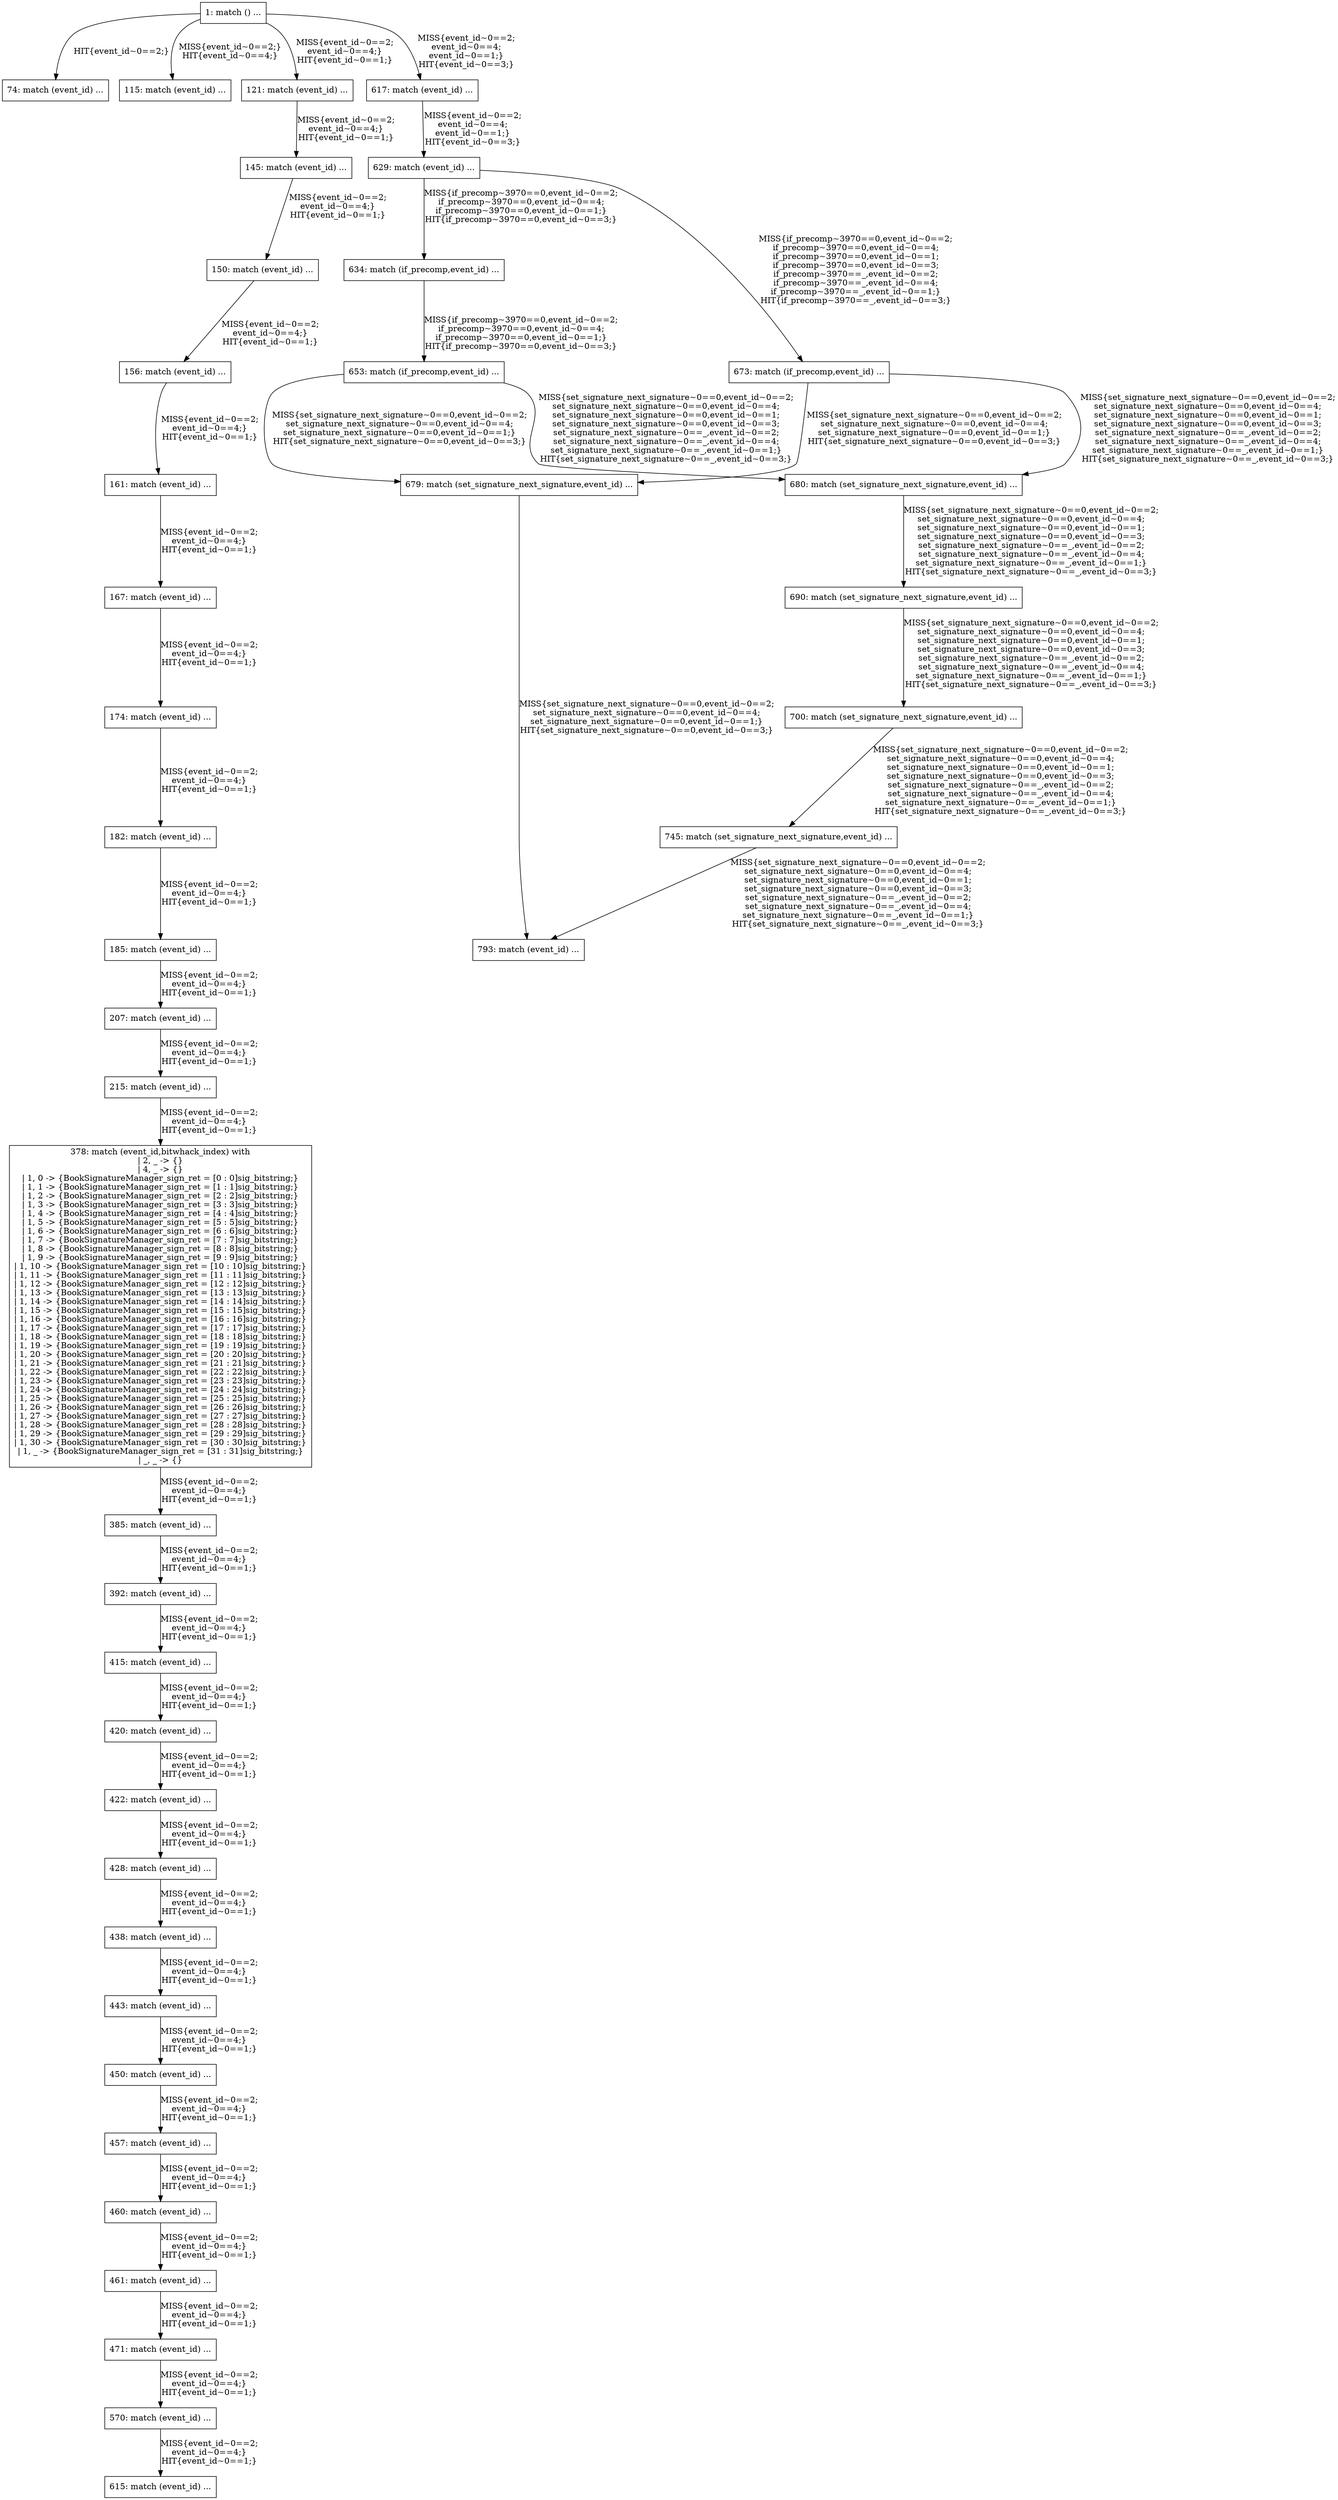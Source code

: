 digraph G {
  "1: match () ...
" [shape=box, ];
  "74: match (event_id) ...
" [shape=box, ];
  "115: match (event_id) ...
" [shape=box, ];
  "121: match (event_id) ...
" [shape=box, ];
  "145: match (event_id) ...
" [shape=box, ];
  "150: match (event_id) ...
" [shape=box, ];
  "156: match (event_id) ...
" [shape=box, ];
  "161: match (event_id) ...
" [shape=box, ];
  "167: match (event_id) ...
" [shape=box, ];
  "174: match (event_id) ...
" [shape=box, ];
  "182: match (event_id) ...
" [shape=box, ];
  "185: match (event_id) ...
" [shape=box, ];
  "207: match (event_id) ...
" [shape=box, ];
  "215: match (event_id) ...
" [shape=box, ];
  "378: match (event_id,bitwhack_index) with
| 2, _ -> {}
| 4, _ -> {}
| 1, 0 -> {BookSignatureManager_sign_ret = [0 : 0]sig_bitstring;}
| 1, 1 -> {BookSignatureManager_sign_ret = [1 : 1]sig_bitstring;}
| 1, 2 -> {BookSignatureManager_sign_ret = [2 : 2]sig_bitstring;}
| 1, 3 -> {BookSignatureManager_sign_ret = [3 : 3]sig_bitstring;}
| 1, 4 -> {BookSignatureManager_sign_ret = [4 : 4]sig_bitstring;}
| 1, 5 -> {BookSignatureManager_sign_ret = [5 : 5]sig_bitstring;}
| 1, 6 -> {BookSignatureManager_sign_ret = [6 : 6]sig_bitstring;}
| 1, 7 -> {BookSignatureManager_sign_ret = [7 : 7]sig_bitstring;}
| 1, 8 -> {BookSignatureManager_sign_ret = [8 : 8]sig_bitstring;}
| 1, 9 -> {BookSignatureManager_sign_ret = [9 : 9]sig_bitstring;}
| 1, 10 -> {BookSignatureManager_sign_ret = [10 : 10]sig_bitstring;}
| 1, 11 -> {BookSignatureManager_sign_ret = [11 : 11]sig_bitstring;}
| 1, 12 -> {BookSignatureManager_sign_ret = [12 : 12]sig_bitstring;}
| 1, 13 -> {BookSignatureManager_sign_ret = [13 : 13]sig_bitstring;}
| 1, 14 -> {BookSignatureManager_sign_ret = [14 : 14]sig_bitstring;}
| 1, 15 -> {BookSignatureManager_sign_ret = [15 : 15]sig_bitstring;}
| 1, 16 -> {BookSignatureManager_sign_ret = [16 : 16]sig_bitstring;}
| 1, 17 -> {BookSignatureManager_sign_ret = [17 : 17]sig_bitstring;}
| 1, 18 -> {BookSignatureManager_sign_ret = [18 : 18]sig_bitstring;}
| 1, 19 -> {BookSignatureManager_sign_ret = [19 : 19]sig_bitstring;}
| 1, 20 -> {BookSignatureManager_sign_ret = [20 : 20]sig_bitstring;}
| 1, 21 -> {BookSignatureManager_sign_ret = [21 : 21]sig_bitstring;}
| 1, 22 -> {BookSignatureManager_sign_ret = [22 : 22]sig_bitstring;}
| 1, 23 -> {BookSignatureManager_sign_ret = [23 : 23]sig_bitstring;}
| 1, 24 -> {BookSignatureManager_sign_ret = [24 : 24]sig_bitstring;}
| 1, 25 -> {BookSignatureManager_sign_ret = [25 : 25]sig_bitstring;}
| 1, 26 -> {BookSignatureManager_sign_ret = [26 : 26]sig_bitstring;}
| 1, 27 -> {BookSignatureManager_sign_ret = [27 : 27]sig_bitstring;}
| 1, 28 -> {BookSignatureManager_sign_ret = [28 : 28]sig_bitstring;}
| 1, 29 -> {BookSignatureManager_sign_ret = [29 : 29]sig_bitstring;}
| 1, 30 -> {BookSignatureManager_sign_ret = [30 : 30]sig_bitstring;}
| 1, _ -> {BookSignatureManager_sign_ret = [31 : 31]sig_bitstring;}
| _, _ -> {}" [
  shape=box, ];
  "385: match (event_id) ...
" [shape=box, ];
  "392: match (event_id) ...
" [shape=box, ];
  "415: match (event_id) ...
" [shape=box, ];
  "420: match (event_id) ...
" [shape=box, ];
  "422: match (event_id) ...
" [shape=box, ];
  "428: match (event_id) ...
" [shape=box, ];
  "438: match (event_id) ...
" [shape=box, ];
  "443: match (event_id) ...
" [shape=box, ];
  "450: match (event_id) ...
" [shape=box, ];
  "457: match (event_id) ...
" [shape=box, ];
  "460: match (event_id) ...
" [shape=box, ];
  "461: match (event_id) ...
" [shape=box, ];
  "471: match (event_id) ...
" [shape=box, ];
  "570: match (event_id) ...
" [shape=box, ];
  "615: match (event_id) ...
" [shape=box, ];
  "617: match (event_id) ...
" [shape=box, ];
  "629: match (event_id) ...
" [shape=box, ];
  "634: match (if_precomp,event_id) ...
" [shape=box, ];
  "653: match (if_precomp,event_id) ...
" [shape=box, ];
  "673: match (if_precomp,event_id) ...
" [shape=box, ];
  "679: match (set_signature_next_signature,event_id) ...
" [shape=box, ];
  "680: match (set_signature_next_signature,event_id) ...
" [shape=box, ];
  "690: match (set_signature_next_signature,event_id) ...
" [shape=box, ];
  "700: match (set_signature_next_signature,event_id) ...
" [shape=box, ];
  "745: match (set_signature_next_signature,event_id) ...
" [shape=box, ];
  "793: match (event_id) ...
" [shape=box, ];
  
  
  "1: match () ...
" -> "74: match (event_id) ...
" [label="HIT{event_id~0==2;}",
                                                     ];
  "1: match () ...
" -> "115: match (event_id) ...
" [label="MISS{event_id~0==2;}
HIT{event_id~0==4;}",
                                                      ];
  "1: match () ...
" -> "121: match (event_id) ...
" [label="MISS{event_id~0==2;
event_id~0==4;}
HIT{event_id~0==1;}",
                                                      ];
  "1: match () ...
" -> "617: match (event_id) ...
" [label="MISS{event_id~0==2;
event_id~0==4;
event_id~0==1;}
HIT{event_id~0==3;}",
                                                      ];
  "121: match (event_id) ...
" -> "145: match (event_id) ...
" [label="MISS{event_id~0==2;
event_id~0==4;}
HIT{event_id~0==1;}",
                                                                ];
  "145: match (event_id) ...
" -> "150: match (event_id) ...
" [label="MISS{event_id~0==2;
event_id~0==4;}
HIT{event_id~0==1;}",
                                                                ];
  "150: match (event_id) ...
" -> "156: match (event_id) ...
" [label="MISS{event_id~0==2;
event_id~0==4;}
HIT{event_id~0==1;}",
                                                                ];
  "156: match (event_id) ...
" -> "161: match (event_id) ...
" [label="MISS{event_id~0==2;
event_id~0==4;}
HIT{event_id~0==1;}",
                                                                ];
  "161: match (event_id) ...
" -> "167: match (event_id) ...
" [label="MISS{event_id~0==2;
event_id~0==4;}
HIT{event_id~0==1;}",
                                                                ];
  "167: match (event_id) ...
" -> "174: match (event_id) ...
" [label="MISS{event_id~0==2;
event_id~0==4;}
HIT{event_id~0==1;}",
                                                                ];
  "174: match (event_id) ...
" -> "182: match (event_id) ...
" [label="MISS{event_id~0==2;
event_id~0==4;}
HIT{event_id~0==1;}",
                                                                ];
  "182: match (event_id) ...
" -> "185: match (event_id) ...
" [label="MISS{event_id~0==2;
event_id~0==4;}
HIT{event_id~0==1;}",
                                                                ];
  "185: match (event_id) ...
" -> "207: match (event_id) ...
" [label="MISS{event_id~0==2;
event_id~0==4;}
HIT{event_id~0==1;}",
                                                                ];
  "207: match (event_id) ...
" -> "215: match (event_id) ...
" [label="MISS{event_id~0==2;
event_id~0==4;}
HIT{event_id~0==1;}",
                                                                ];
  "215: match (event_id) ...
" -> "378: match (event_id,bitwhack_index) with
| 2, _ -> {}
| 4, _ -> {}
| 1, 0 -> {BookSignatureManager_sign_ret = [0 : 0]sig_bitstring;}
| 1, 1 -> {BookSignatureManager_sign_ret = [1 : 1]sig_bitstring;}
| 1, 2 -> {BookSignatureManager_sign_ret = [2 : 2]sig_bitstring;}
| 1, 3 -> {BookSignatureManager_sign_ret = [3 : 3]sig_bitstring;}
| 1, 4 -> {BookSignatureManager_sign_ret = [4 : 4]sig_bitstring;}
| 1, 5 -> {BookSignatureManager_sign_ret = [5 : 5]sig_bitstring;}
| 1, 6 -> {BookSignatureManager_sign_ret = [6 : 6]sig_bitstring;}
| 1, 7 -> {BookSignatureManager_sign_ret = [7 : 7]sig_bitstring;}
| 1, 8 -> {BookSignatureManager_sign_ret = [8 : 8]sig_bitstring;}
| 1, 9 -> {BookSignatureManager_sign_ret = [9 : 9]sig_bitstring;}
| 1, 10 -> {BookSignatureManager_sign_ret = [10 : 10]sig_bitstring;}
| 1, 11 -> {BookSignatureManager_sign_ret = [11 : 11]sig_bitstring;}
| 1, 12 -> {BookSignatureManager_sign_ret = [12 : 12]sig_bitstring;}
| 1, 13 -> {BookSignatureManager_sign_ret = [13 : 13]sig_bitstring;}
| 1, 14 -> {BookSignatureManager_sign_ret = [14 : 14]sig_bitstring;}
| 1, 15 -> {BookSignatureManager_sign_ret = [15 : 15]sig_bitstring;}
| 1, 16 -> {BookSignatureManager_sign_ret = [16 : 16]sig_bitstring;}
| 1, 17 -> {BookSignatureManager_sign_ret = [17 : 17]sig_bitstring;}
| 1, 18 -> {BookSignatureManager_sign_ret = [18 : 18]sig_bitstring;}
| 1, 19 -> {BookSignatureManager_sign_ret = [19 : 19]sig_bitstring;}
| 1, 20 -> {BookSignatureManager_sign_ret = [20 : 20]sig_bitstring;}
| 1, 21 -> {BookSignatureManager_sign_ret = [21 : 21]sig_bitstring;}
| 1, 22 -> {BookSignatureManager_sign_ret = [22 : 22]sig_bitstring;}
| 1, 23 -> {BookSignatureManager_sign_ret = [23 : 23]sig_bitstring;}
| 1, 24 -> {BookSignatureManager_sign_ret = [24 : 24]sig_bitstring;}
| 1, 25 -> {BookSignatureManager_sign_ret = [25 : 25]sig_bitstring;}
| 1, 26 -> {BookSignatureManager_sign_ret = [26 : 26]sig_bitstring;}
| 1, 27 -> {BookSignatureManager_sign_ret = [27 : 27]sig_bitstring;}
| 1, 28 -> {BookSignatureManager_sign_ret = [28 : 28]sig_bitstring;}
| 1, 29 -> {BookSignatureManager_sign_ret = [29 : 29]sig_bitstring;}
| 1, 30 -> {BookSignatureManager_sign_ret = [30 : 30]sig_bitstring;}
| 1, _ -> {BookSignatureManager_sign_ret = [31 : 31]sig_bitstring;}
| _, _ -> {}" [
  label="MISS{event_id~0==2;
event_id~0==4;}
HIT{event_id~0==1;}", ];
  "378: match (event_id,bitwhack_index) with
| 2, _ -> {}
| 4, _ -> {}
| 1, 0 -> {BookSignatureManager_sign_ret = [0 : 0]sig_bitstring;}
| 1, 1 -> {BookSignatureManager_sign_ret = [1 : 1]sig_bitstring;}
| 1, 2 -> {BookSignatureManager_sign_ret = [2 : 2]sig_bitstring;}
| 1, 3 -> {BookSignatureManager_sign_ret = [3 : 3]sig_bitstring;}
| 1, 4 -> {BookSignatureManager_sign_ret = [4 : 4]sig_bitstring;}
| 1, 5 -> {BookSignatureManager_sign_ret = [5 : 5]sig_bitstring;}
| 1, 6 -> {BookSignatureManager_sign_ret = [6 : 6]sig_bitstring;}
| 1, 7 -> {BookSignatureManager_sign_ret = [7 : 7]sig_bitstring;}
| 1, 8 -> {BookSignatureManager_sign_ret = [8 : 8]sig_bitstring;}
| 1, 9 -> {BookSignatureManager_sign_ret = [9 : 9]sig_bitstring;}
| 1, 10 -> {BookSignatureManager_sign_ret = [10 : 10]sig_bitstring;}
| 1, 11 -> {BookSignatureManager_sign_ret = [11 : 11]sig_bitstring;}
| 1, 12 -> {BookSignatureManager_sign_ret = [12 : 12]sig_bitstring;}
| 1, 13 -> {BookSignatureManager_sign_ret = [13 : 13]sig_bitstring;}
| 1, 14 -> {BookSignatureManager_sign_ret = [14 : 14]sig_bitstring;}
| 1, 15 -> {BookSignatureManager_sign_ret = [15 : 15]sig_bitstring;}
| 1, 16 -> {BookSignatureManager_sign_ret = [16 : 16]sig_bitstring;}
| 1, 17 -> {BookSignatureManager_sign_ret = [17 : 17]sig_bitstring;}
| 1, 18 -> {BookSignatureManager_sign_ret = [18 : 18]sig_bitstring;}
| 1, 19 -> {BookSignatureManager_sign_ret = [19 : 19]sig_bitstring;}
| 1, 20 -> {BookSignatureManager_sign_ret = [20 : 20]sig_bitstring;}
| 1, 21 -> {BookSignatureManager_sign_ret = [21 : 21]sig_bitstring;}
| 1, 22 -> {BookSignatureManager_sign_ret = [22 : 22]sig_bitstring;}
| 1, 23 -> {BookSignatureManager_sign_ret = [23 : 23]sig_bitstring;}
| 1, 24 -> {BookSignatureManager_sign_ret = [24 : 24]sig_bitstring;}
| 1, 25 -> {BookSignatureManager_sign_ret = [25 : 25]sig_bitstring;}
| 1, 26 -> {BookSignatureManager_sign_ret = [26 : 26]sig_bitstring;}
| 1, 27 -> {BookSignatureManager_sign_ret = [27 : 27]sig_bitstring;}
| 1, 28 -> {BookSignatureManager_sign_ret = [28 : 28]sig_bitstring;}
| 1, 29 -> {BookSignatureManager_sign_ret = [29 : 29]sig_bitstring;}
| 1, 30 -> {BookSignatureManager_sign_ret = [30 : 30]sig_bitstring;}
| 1, _ -> {BookSignatureManager_sign_ret = [31 : 31]sig_bitstring;}
| _, _ -> {}" -> "385: match (event_id) ...
" [
  label="MISS{event_id~0==2;
event_id~0==4;}
HIT{event_id~0==1;}", ];
  "385: match (event_id) ...
" -> "392: match (event_id) ...
" [label="MISS{event_id~0==2;
event_id~0==4;}
HIT{event_id~0==1;}",
                                                                ];
  "392: match (event_id) ...
" -> "415: match (event_id) ...
" [label="MISS{event_id~0==2;
event_id~0==4;}
HIT{event_id~0==1;}",
                                                                ];
  "415: match (event_id) ...
" -> "420: match (event_id) ...
" [label="MISS{event_id~0==2;
event_id~0==4;}
HIT{event_id~0==1;}",
                                                                ];
  "420: match (event_id) ...
" -> "422: match (event_id) ...
" [label="MISS{event_id~0==2;
event_id~0==4;}
HIT{event_id~0==1;}",
                                                                ];
  "422: match (event_id) ...
" -> "428: match (event_id) ...
" [label="MISS{event_id~0==2;
event_id~0==4;}
HIT{event_id~0==1;}",
                                                                ];
  "428: match (event_id) ...
" -> "438: match (event_id) ...
" [label="MISS{event_id~0==2;
event_id~0==4;}
HIT{event_id~0==1;}",
                                                                ];
  "438: match (event_id) ...
" -> "443: match (event_id) ...
" [label="MISS{event_id~0==2;
event_id~0==4;}
HIT{event_id~0==1;}",
                                                                ];
  "443: match (event_id) ...
" -> "450: match (event_id) ...
" [label="MISS{event_id~0==2;
event_id~0==4;}
HIT{event_id~0==1;}",
                                                                ];
  "450: match (event_id) ...
" -> "457: match (event_id) ...
" [label="MISS{event_id~0==2;
event_id~0==4;}
HIT{event_id~0==1;}",
                                                                ];
  "457: match (event_id) ...
" -> "460: match (event_id) ...
" [label="MISS{event_id~0==2;
event_id~0==4;}
HIT{event_id~0==1;}",
                                                                ];
  "460: match (event_id) ...
" -> "461: match (event_id) ...
" [label="MISS{event_id~0==2;
event_id~0==4;}
HIT{event_id~0==1;}",
                                                                ];
  "461: match (event_id) ...
" -> "471: match (event_id) ...
" [label="MISS{event_id~0==2;
event_id~0==4;}
HIT{event_id~0==1;}",
                                                                ];
  "471: match (event_id) ...
" -> "570: match (event_id) ...
" [label="MISS{event_id~0==2;
event_id~0==4;}
HIT{event_id~0==1;}",
                                                                ];
  "570: match (event_id) ...
" -> "615: match (event_id) ...
" [label="MISS{event_id~0==2;
event_id~0==4;}
HIT{event_id~0==1;}",
                                                                ];
  "617: match (event_id) ...
" -> "629: match (event_id) ...
" [label="MISS{event_id~0==2;
event_id~0==4;
event_id~0==1;}
HIT{event_id~0==3;}",
                                                                ];
  "629: match (event_id) ...
" -> "634: match (if_precomp,event_id) ...
" [
  label="MISS{if_precomp~3970==0,event_id~0==2;
if_precomp~3970==0,event_id~0==4;
if_precomp~3970==0,event_id~0==1;}
HIT{if_precomp~3970==0,event_id~0==3;}",
  ];
  "629: match (event_id) ...
" -> "673: match (if_precomp,event_id) ...
" [
  label="MISS{if_precomp~3970==0,event_id~0==2;
if_precomp~3970==0,event_id~0==4;
if_precomp~3970==0,event_id~0==1;
if_precomp~3970==0,event_id~0==3;
if_precomp~3970==_,event_id~0==2;
if_precomp~3970==_,event_id~0==4;
if_precomp~3970==_,event_id~0==1;}
HIT{if_precomp~3970==_,event_id~0==3;}",
  ];
  "634: match (if_precomp,event_id) ...
" -> "653: match (if_precomp,event_id) ...
" [
  label="MISS{if_precomp~3970==0,event_id~0==2;
if_precomp~3970==0,event_id~0==4;
if_precomp~3970==0,event_id~0==1;}
HIT{if_precomp~3970==0,event_id~0==3;}",
  ];
  "653: match (if_precomp,event_id) ...
" -> "679: match (set_signature_next_signature,event_id) ...
" [
  label="MISS{set_signature_next_signature~0==0,event_id~0==2;
set_signature_next_signature~0==0,event_id~0==4;
set_signature_next_signature~0==0,event_id~0==1;}
HIT{set_signature_next_signature~0==0,event_id~0==3;}",
  ];
  "653: match (if_precomp,event_id) ...
" -> "680: match (set_signature_next_signature,event_id) ...
" [
  label="MISS{set_signature_next_signature~0==0,event_id~0==2;
set_signature_next_signature~0==0,event_id~0==4;
set_signature_next_signature~0==0,event_id~0==1;
set_signature_next_signature~0==0,event_id~0==3;
set_signature_next_signature~0==_,event_id~0==2;
set_signature_next_signature~0==_,event_id~0==4;
set_signature_next_signature~0==_,event_id~0==1;}
HIT{set_signature_next_signature~0==_,event_id~0==3;}",
  ];
  "673: match (if_precomp,event_id) ...
" -> "679: match (set_signature_next_signature,event_id) ...
" [
  label="MISS{set_signature_next_signature~0==0,event_id~0==2;
set_signature_next_signature~0==0,event_id~0==4;
set_signature_next_signature~0==0,event_id~0==1;}
HIT{set_signature_next_signature~0==0,event_id~0==3;}",
  ];
  "673: match (if_precomp,event_id) ...
" -> "680: match (set_signature_next_signature,event_id) ...
" [
  label="MISS{set_signature_next_signature~0==0,event_id~0==2;
set_signature_next_signature~0==0,event_id~0==4;
set_signature_next_signature~0==0,event_id~0==1;
set_signature_next_signature~0==0,event_id~0==3;
set_signature_next_signature~0==_,event_id~0==2;
set_signature_next_signature~0==_,event_id~0==4;
set_signature_next_signature~0==_,event_id~0==1;}
HIT{set_signature_next_signature~0==_,event_id~0==3;}",
  ];
  "679: match (set_signature_next_signature,event_id) ...
" -> "793: match (event_id) ...
" [
  label="MISS{set_signature_next_signature~0==0,event_id~0==2;
set_signature_next_signature~0==0,event_id~0==4;
set_signature_next_signature~0==0,event_id~0==1;}
HIT{set_signature_next_signature~0==0,event_id~0==3;}",
  ];
  "680: match (set_signature_next_signature,event_id) ...
" -> "690: match (set_signature_next_signature,event_id) ...
" [
  label="MISS{set_signature_next_signature~0==0,event_id~0==2;
set_signature_next_signature~0==0,event_id~0==4;
set_signature_next_signature~0==0,event_id~0==1;
set_signature_next_signature~0==0,event_id~0==3;
set_signature_next_signature~0==_,event_id~0==2;
set_signature_next_signature~0==_,event_id~0==4;
set_signature_next_signature~0==_,event_id~0==1;}
HIT{set_signature_next_signature~0==_,event_id~0==3;}",
  ];
  "690: match (set_signature_next_signature,event_id) ...
" -> "700: match (set_signature_next_signature,event_id) ...
" [
  label="MISS{set_signature_next_signature~0==0,event_id~0==2;
set_signature_next_signature~0==0,event_id~0==4;
set_signature_next_signature~0==0,event_id~0==1;
set_signature_next_signature~0==0,event_id~0==3;
set_signature_next_signature~0==_,event_id~0==2;
set_signature_next_signature~0==_,event_id~0==4;
set_signature_next_signature~0==_,event_id~0==1;}
HIT{set_signature_next_signature~0==_,event_id~0==3;}",
  ];
  "700: match (set_signature_next_signature,event_id) ...
" -> "745: match (set_signature_next_signature,event_id) ...
" [
  label="MISS{set_signature_next_signature~0==0,event_id~0==2;
set_signature_next_signature~0==0,event_id~0==4;
set_signature_next_signature~0==0,event_id~0==1;
set_signature_next_signature~0==0,event_id~0==3;
set_signature_next_signature~0==_,event_id~0==2;
set_signature_next_signature~0==_,event_id~0==4;
set_signature_next_signature~0==_,event_id~0==1;}
HIT{set_signature_next_signature~0==_,event_id~0==3;}",
  ];
  "745: match (set_signature_next_signature,event_id) ...
" -> "793: match (event_id) ...
" [
  label="MISS{set_signature_next_signature~0==0,event_id~0==2;
set_signature_next_signature~0==0,event_id~0==4;
set_signature_next_signature~0==0,event_id~0==1;
set_signature_next_signature~0==0,event_id~0==3;
set_signature_next_signature~0==_,event_id~0==2;
set_signature_next_signature~0==_,event_id~0==4;
set_signature_next_signature~0==_,event_id~0==1;}
HIT{set_signature_next_signature~0==_,event_id~0==3;}",
  ];
  
  }